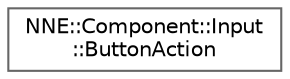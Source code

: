 digraph "Graphical Class Hierarchy"
{
 // LATEX_PDF_SIZE
  bgcolor="transparent";
  edge [fontname=Helvetica,fontsize=10,labelfontname=Helvetica,labelfontsize=10];
  node [fontname=Helvetica,fontsize=10,shape=box,height=0.2,width=0.4];
  rankdir="LR";
  Node0 [id="Node000000",label="NNE::Component::Input\l::ButtonAction",height=0.2,width=0.4,color="grey40", fillcolor="white", style="filled",URL="$struct_n_n_e_1_1_component_1_1_input_1_1_button_action.html",tooltip=" "];
}
